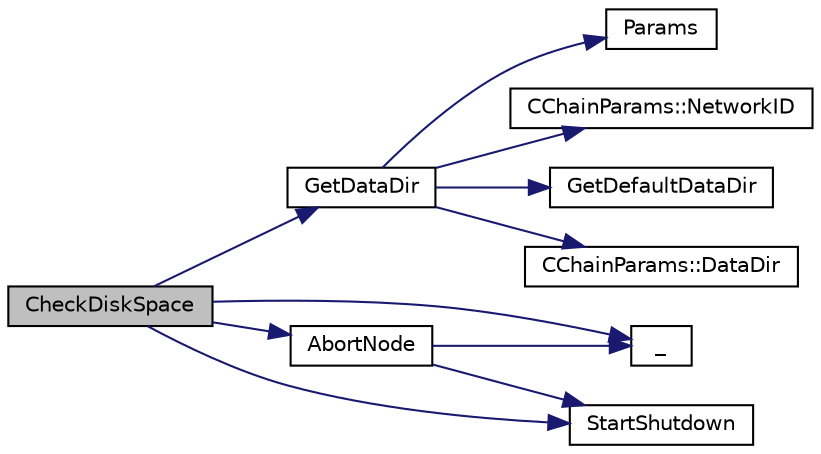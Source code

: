 digraph "CheckDiskSpace"
{
  edge [fontname="Helvetica",fontsize="10",labelfontname="Helvetica",labelfontsize="10"];
  node [fontname="Helvetica",fontsize="10",shape=record];
  rankdir="LR";
  Node1629 [label="CheckDiskSpace",height=0.2,width=0.4,color="black", fillcolor="grey75", style="filled", fontcolor="black"];
  Node1629 -> Node1630 [color="midnightblue",fontsize="10",style="solid",fontname="Helvetica"];
  Node1630 [label="GetDataDir",height=0.2,width=0.4,color="black", fillcolor="white", style="filled",URL="$df/d2d/util_8cpp.html#ab83866a054745d4b30a3948a1b44beba"];
  Node1630 -> Node1631 [color="midnightblue",fontsize="10",style="solid",fontname="Helvetica"];
  Node1631 [label="Params",height=0.2,width=0.4,color="black", fillcolor="white", style="filled",URL="$df/dbf/chainparams_8cpp.html#ace5c5b706d71a324a417dd2db394fd4a",tooltip="Return the currently selected parameters. "];
  Node1630 -> Node1632 [color="midnightblue",fontsize="10",style="solid",fontname="Helvetica"];
  Node1632 [label="CChainParams::NetworkID",height=0.2,width=0.4,color="black", fillcolor="white", style="filled",URL="$d1/d4f/class_c_chain_params.html#a90dc493ec0c0325c98c3ac06eb99862b"];
  Node1630 -> Node1633 [color="midnightblue",fontsize="10",style="solid",fontname="Helvetica"];
  Node1633 [label="GetDefaultDataDir",height=0.2,width=0.4,color="black", fillcolor="white", style="filled",URL="$df/d2d/util_8cpp.html#ab272995de020a3bcbf743be630e485c6"];
  Node1630 -> Node1634 [color="midnightblue",fontsize="10",style="solid",fontname="Helvetica"];
  Node1634 [label="CChainParams::DataDir",height=0.2,width=0.4,color="black", fillcolor="white", style="filled",URL="$d1/d4f/class_c_chain_params.html#a959488b5d8e6fe62857940b831d73a78"];
  Node1629 -> Node1635 [color="midnightblue",fontsize="10",style="solid",fontname="Helvetica"];
  Node1635 [label="_",height=0.2,width=0.4,color="black", fillcolor="white", style="filled",URL="$d9/d6d/ui__interface_8h.html#aad133bb6103b53cebf03fd01e2f11ba1",tooltip="Translation function: Call Translate signal on UI interface, which returns a boost::optional result..."];
  Node1629 -> Node1636 [color="midnightblue",fontsize="10",style="solid",fontname="Helvetica"];
  Node1636 [label="StartShutdown",height=0.2,width=0.4,color="black", fillcolor="white", style="filled",URL="$d0/dc9/init_8cpp.html#ac7140c7327b1e6a8d46470b1cd0e8e1b"];
  Node1629 -> Node1637 [color="midnightblue",fontsize="10",style="solid",fontname="Helvetica"];
  Node1637 [label="AbortNode",height=0.2,width=0.4,color="black", fillcolor="white", style="filled",URL="$df/d0a/main_8cpp.html#a183c4f45aed59599d1875a80d0cf58ca",tooltip="Abort with a message. "];
  Node1637 -> Node1635 [color="midnightblue",fontsize="10",style="solid",fontname="Helvetica"];
  Node1637 -> Node1636 [color="midnightblue",fontsize="10",style="solid",fontname="Helvetica"];
}
